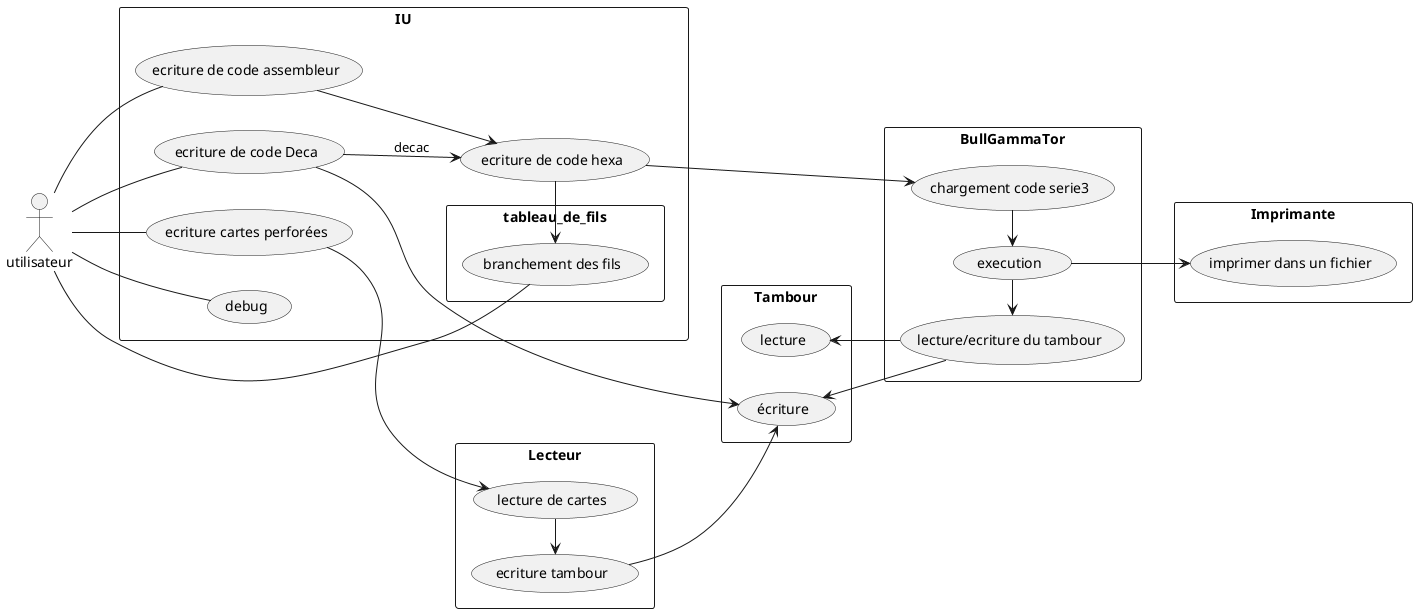 @startuml

left to right direction
skinparam packageStyle rectangle

actor utilisateur

rectangle IU {
    utilisateur -- (ecriture de code Deca)
    utilisateur -- (ecriture de code assembleur)
    utilisateur -- (ecriture cartes perforées)
    utilisateur -- (debug)

    (ecriture de code Deca) --> (ecriture de code hexa): decac
    (ecriture de code assembleur) --> (ecriture de code hexa)

    rectangle tableau_de_fils {
        utilisateur -- (branchement des fils)
        (ecriture de code hexa) -left-> (branchement des fils)
    }
}

rectangle :(Lecteur):{
    (ecriture cartes perforées) --> (lecture de cartes)
    (lecture de cartes) -left-> (ecriture tambour)
}

rectangle BullGammaTor {
    (ecriture de code hexa) --> (chargement code serie3)
    (chargement code serie3) -left-> (execution)
    (execution) -left-> (lecture/ecriture du tambour)
}

rectangle Tambour {
    (ecriture de code Deca) --> (écriture)
    (ecriture tambour) --> (écriture)
    (lecture/ecriture du tambour) -up-> (écriture)
    (lecture/ecriture du tambour) -up-> (lecture)
}

rectangle :(Imprimante): {
    (execution) --> (imprimer dans un fichier)
}

@enduml
